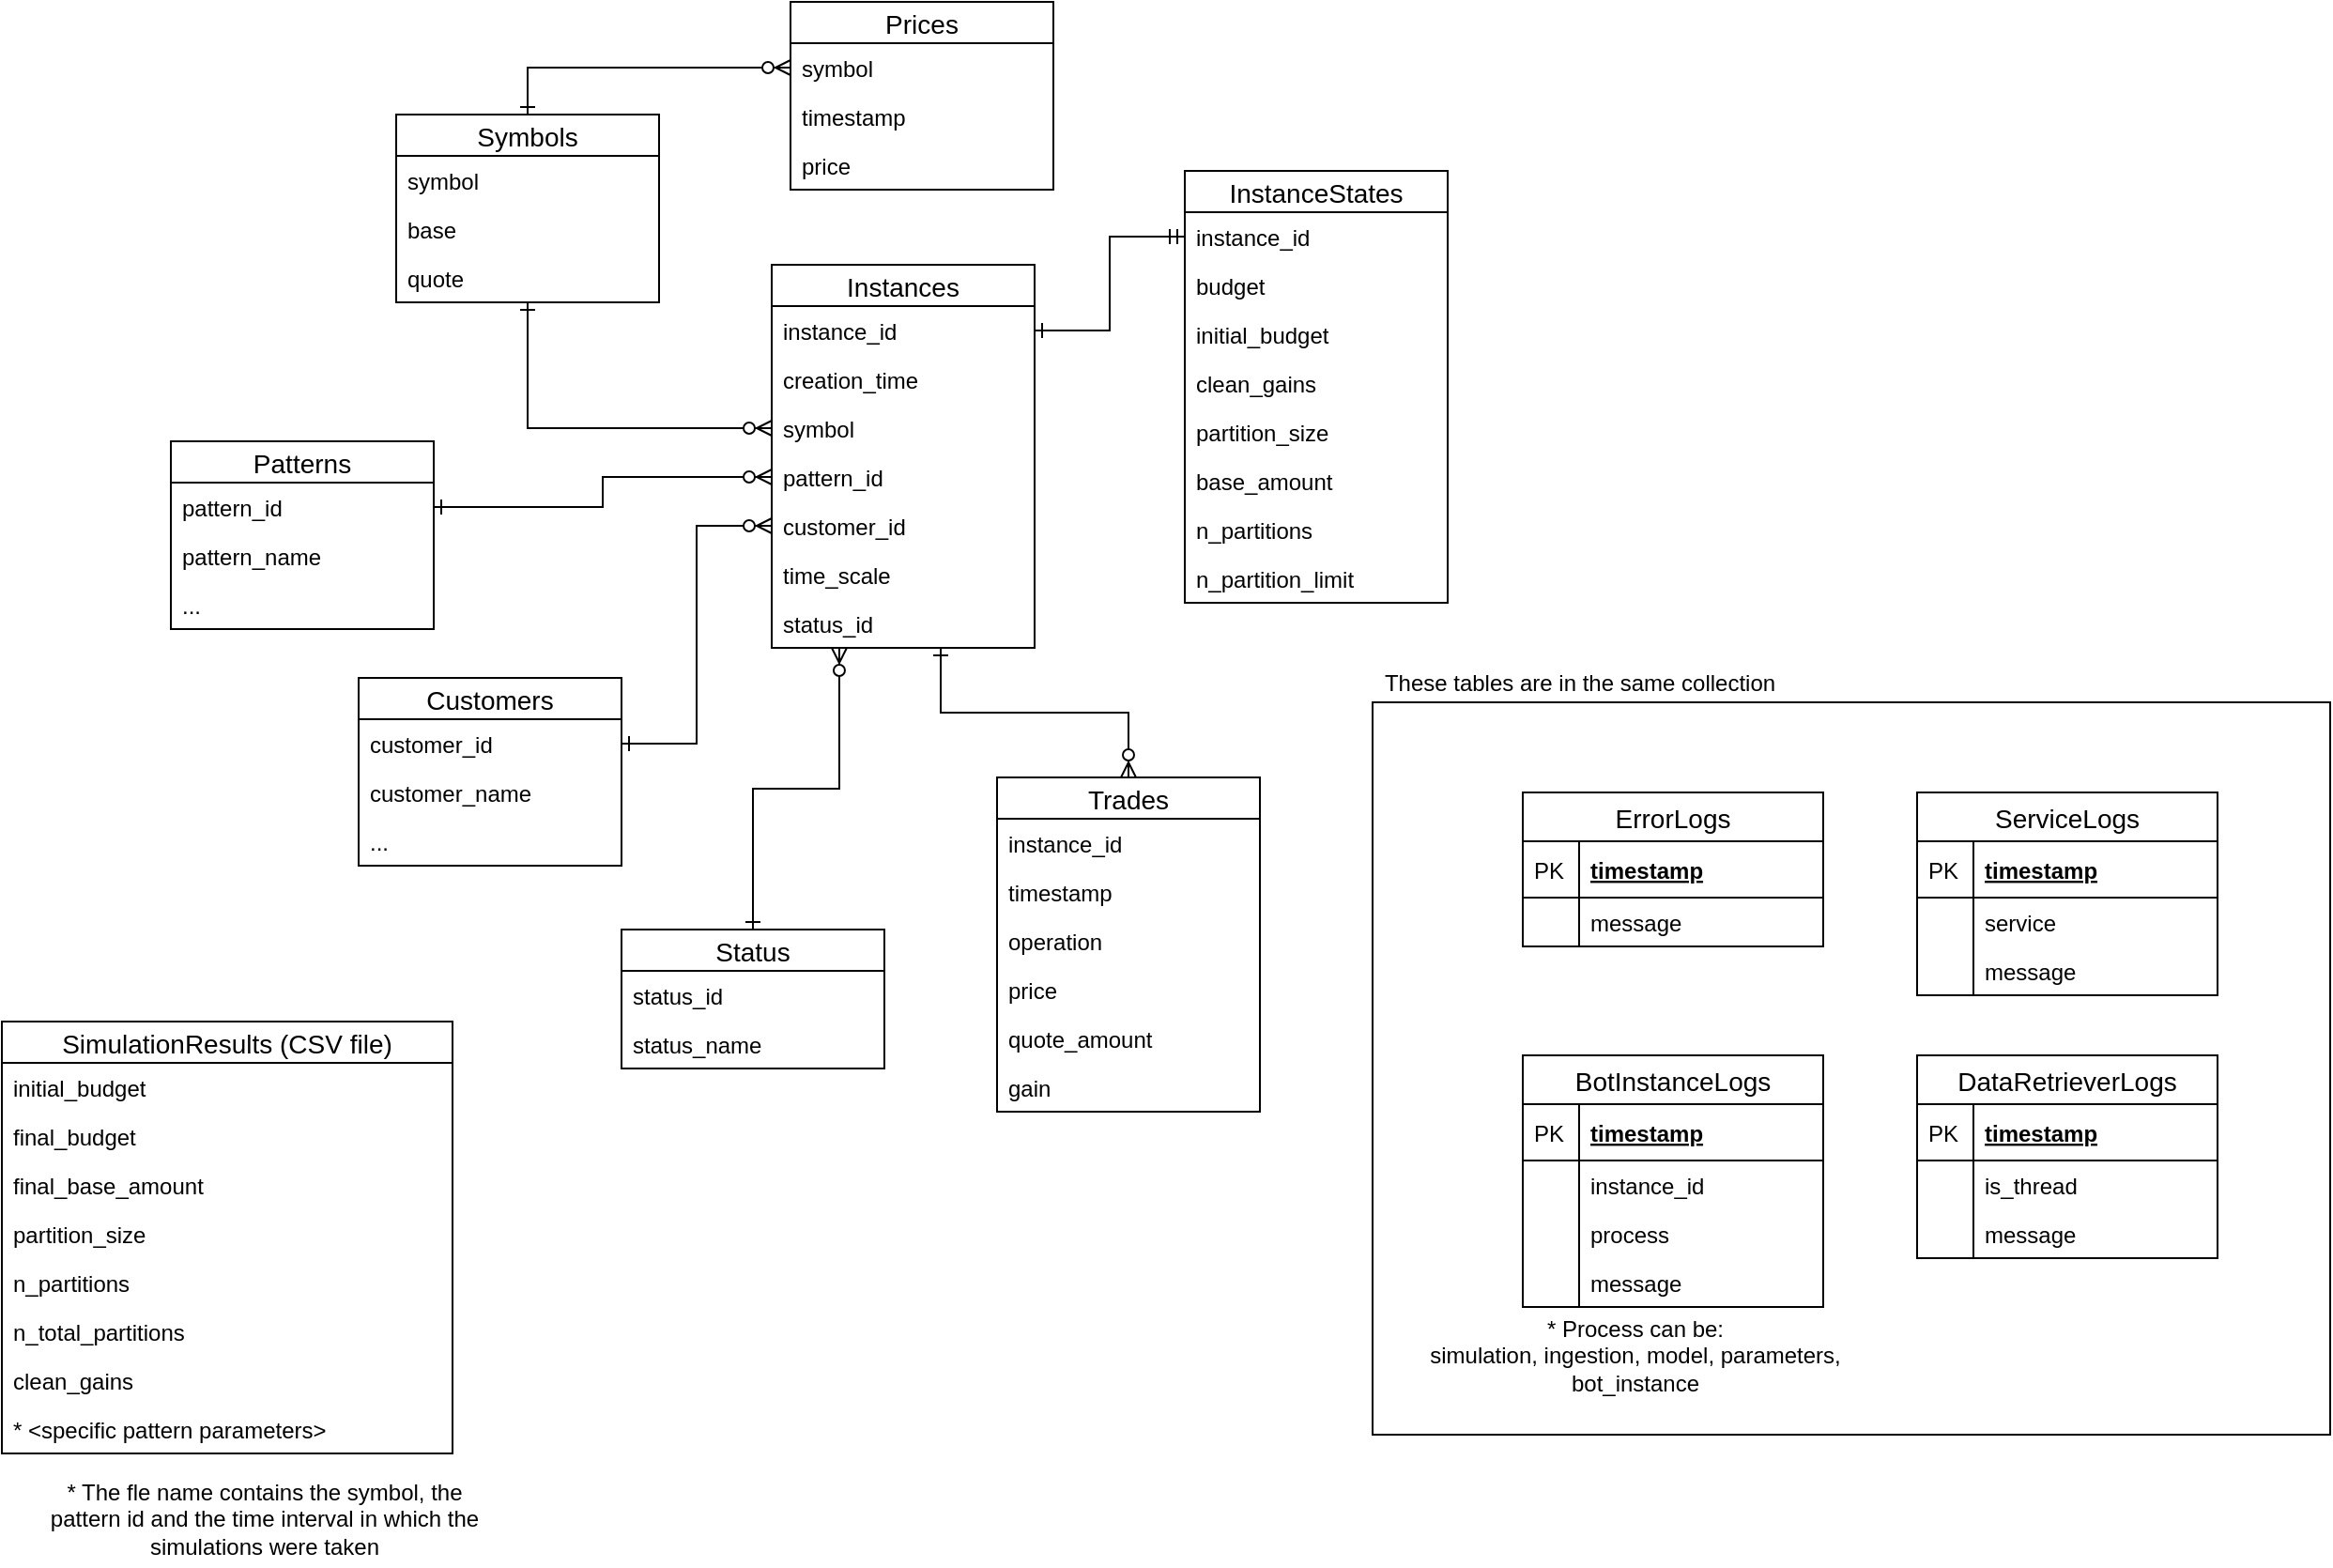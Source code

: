 <mxfile version="12.9.13" type="device"><diagram id="MRao493QQtBo1-U2SuVf" name="Page-1"><mxGraphModel dx="1086" dy="806" grid="1" gridSize="10" guides="1" tooltips="1" connect="1" arrows="1" fold="1" page="1" pageScale="1" pageWidth="827" pageHeight="1169" math="0" shadow="0"><root><mxCell id="0"/><mxCell id="1" parent="0"/><mxCell id="9JwaL9RkqWCX-NxQRg3A-47" style="edgeStyle=orthogonalEdgeStyle;rounded=0;orthogonalLoop=1;jettySize=auto;html=1;entryX=0;entryY=0.5;entryDx=0;entryDy=0;startArrow=ERone;startFill=0;endArrow=ERzeroToMany;endFill=1;exitX=1;exitY=0.5;exitDx=0;exitDy=0;" parent="1" source="mFI6Au0aDDGZjWr_OVcb-8" target="9JwaL9RkqWCX-NxQRg3A-31" edge="1"><mxGeometry relative="1" as="geometry"><mxPoint x="250" y="287" as="sourcePoint"/></mxGeometry></mxCell><mxCell id="9JwaL9RkqWCX-NxQRg3A-42" style="edgeStyle=orthogonalEdgeStyle;rounded=0;orthogonalLoop=1;jettySize=auto;html=1;entryX=0;entryY=0.5;entryDx=0;entryDy=0;endArrow=ERzeroToMany;endFill=1;startArrow=ERone;startFill=0;" parent="1" source="9JwaL9RkqWCX-NxQRg3A-1" target="9JwaL9RkqWCX-NxQRg3A-6" edge="1"><mxGeometry relative="1" as="geometry"/></mxCell><mxCell id="9JwaL9RkqWCX-NxQRg3A-43" style="edgeStyle=orthogonalEdgeStyle;rounded=0;orthogonalLoop=1;jettySize=auto;html=1;entryX=0;entryY=0.5;entryDx=0;entryDy=0;startArrow=ERone;startFill=0;endArrow=ERzeroToMany;endFill=1;" parent="1" source="9JwaL9RkqWCX-NxQRg3A-1" target="9JwaL9RkqWCX-NxQRg3A-12" edge="1"><mxGeometry relative="1" as="geometry"/></mxCell><mxCell id="9JwaL9RkqWCX-NxQRg3A-45" style="edgeStyle=orthogonalEdgeStyle;rounded=0;orthogonalLoop=1;jettySize=auto;html=1;entryX=0.5;entryY=0;entryDx=0;entryDy=0;startArrow=ERone;startFill=0;endArrow=ERzeroToMany;endFill=1;exitX=0.643;exitY=1;exitDx=0;exitDy=0;exitPerimeter=0;" parent="1" source="lys4hT3tzWw-PE_fpGTU-1" target="9JwaL9RkqWCX-NxQRg3A-13" edge="1"><mxGeometry relative="1" as="geometry"/></mxCell><mxCell id="9JwaL9RkqWCX-NxQRg3A-44" style="edgeStyle=orthogonalEdgeStyle;rounded=0;orthogonalLoop=1;jettySize=auto;html=1;entryX=0;entryY=0.5;entryDx=0;entryDy=0;startArrow=ERone;startFill=0;endArrow=ERmandOne;endFill=0;" parent="1" source="9JwaL9RkqWCX-NxQRg3A-10" target="9JwaL9RkqWCX-NxQRg3A-22" edge="1"><mxGeometry relative="1" as="geometry"/></mxCell><mxCell id="9JwaL9RkqWCX-NxQRg3A-48" style="edgeStyle=orthogonalEdgeStyle;rounded=0;orthogonalLoop=1;jettySize=auto;html=1;exitX=1;exitY=0.5;exitDx=0;exitDy=0;entryX=0;entryY=0.5;entryDx=0;entryDy=0;startArrow=ERone;startFill=0;endArrow=ERzeroToMany;endFill=1;" parent="1" source="9JwaL9RkqWCX-NxQRg3A-18" target="9JwaL9RkqWCX-NxQRg3A-46" edge="1"><mxGeometry relative="1" as="geometry"/></mxCell><mxCell id="9JwaL9RkqWCX-NxQRg3A-1" value="Symbols" style="swimlane;fontStyle=0;childLayout=stackLayout;horizontal=1;startSize=22;horizontalStack=0;resizeParent=1;resizeParentMax=0;resizeLast=0;collapsible=1;marginBottom=0;align=center;fontSize=14;" parent="1" vertex="1"><mxGeometry x="230" y="77" width="140" height="100" as="geometry"/></mxCell><mxCell id="9JwaL9RkqWCX-NxQRg3A-2" value="symbol" style="text;strokeColor=none;fillColor=none;spacingLeft=4;spacingRight=4;overflow=hidden;rotatable=0;points=[[0,0.5],[1,0.5]];portConstraint=eastwest;fontSize=12;" parent="9JwaL9RkqWCX-NxQRg3A-1" vertex="1"><mxGeometry y="22" width="140" height="26" as="geometry"/></mxCell><mxCell id="9JwaL9RkqWCX-NxQRg3A-3" value="base" style="text;strokeColor=none;fillColor=none;spacingLeft=4;spacingRight=4;overflow=hidden;rotatable=0;points=[[0,0.5],[1,0.5]];portConstraint=eastwest;fontSize=12;" parent="9JwaL9RkqWCX-NxQRg3A-1" vertex="1"><mxGeometry y="48" width="140" height="26" as="geometry"/></mxCell><mxCell id="9JwaL9RkqWCX-NxQRg3A-4" value="quote" style="text;strokeColor=none;fillColor=none;spacingLeft=4;spacingRight=4;overflow=hidden;rotatable=0;points=[[0,0.5],[1,0.5]];portConstraint=eastwest;fontSize=12;" parent="9JwaL9RkqWCX-NxQRg3A-1" vertex="1"><mxGeometry y="74" width="140" height="26" as="geometry"/></mxCell><mxCell id="9JwaL9RkqWCX-NxQRg3A-21" value="InstanceStates" style="swimlane;fontStyle=0;childLayout=stackLayout;horizontal=1;startSize=22;horizontalStack=0;resizeParent=1;resizeParentMax=0;resizeLast=0;collapsible=1;marginBottom=0;align=center;fontSize=14;" parent="1" vertex="1"><mxGeometry x="650" y="107" width="140" height="230" as="geometry"/></mxCell><mxCell id="9JwaL9RkqWCX-NxQRg3A-22" value="instance_id" style="text;strokeColor=none;fillColor=none;spacingLeft=4;spacingRight=4;overflow=hidden;rotatable=0;points=[[0,0.5],[1,0.5]];portConstraint=eastwest;fontSize=12;" parent="9JwaL9RkqWCX-NxQRg3A-21" vertex="1"><mxGeometry y="22" width="140" height="26" as="geometry"/></mxCell><mxCell id="9JwaL9RkqWCX-NxQRg3A-23" value="budget" style="text;strokeColor=none;fillColor=none;spacingLeft=4;spacingRight=4;overflow=hidden;rotatable=0;points=[[0,0.5],[1,0.5]];portConstraint=eastwest;fontSize=12;" parent="9JwaL9RkqWCX-NxQRg3A-21" vertex="1"><mxGeometry y="48" width="140" height="26" as="geometry"/></mxCell><mxCell id="9JwaL9RkqWCX-NxQRg3A-24" value="initial_budget" style="text;strokeColor=none;fillColor=none;spacingLeft=4;spacingRight=4;overflow=hidden;rotatable=0;points=[[0,0.5],[1,0.5]];portConstraint=eastwest;fontSize=12;" parent="9JwaL9RkqWCX-NxQRg3A-21" vertex="1"><mxGeometry y="74" width="140" height="26" as="geometry"/></mxCell><mxCell id="9JwaL9RkqWCX-NxQRg3A-38" value="clean_gains" style="text;strokeColor=none;fillColor=none;spacingLeft=4;spacingRight=4;overflow=hidden;rotatable=0;points=[[0,0.5],[1,0.5]];portConstraint=eastwest;fontSize=12;" parent="9JwaL9RkqWCX-NxQRg3A-21" vertex="1"><mxGeometry y="100" width="140" height="26" as="geometry"/></mxCell><mxCell id="9JwaL9RkqWCX-NxQRg3A-39" value="partition_size" style="text;strokeColor=none;fillColor=none;spacingLeft=4;spacingRight=4;overflow=hidden;rotatable=0;points=[[0,0.5],[1,0.5]];portConstraint=eastwest;fontSize=12;" parent="9JwaL9RkqWCX-NxQRg3A-21" vertex="1"><mxGeometry y="126" width="140" height="26" as="geometry"/></mxCell><mxCell id="mFI6Au0aDDGZjWr_OVcb-4" value="base_amount" style="text;strokeColor=none;fillColor=none;spacingLeft=4;spacingRight=4;overflow=hidden;rotatable=0;points=[[0,0.5],[1,0.5]];portConstraint=eastwest;fontSize=12;" parent="9JwaL9RkqWCX-NxQRg3A-21" vertex="1"><mxGeometry y="152" width="140" height="26" as="geometry"/></mxCell><mxCell id="9JwaL9RkqWCX-NxQRg3A-40" value="n_partitions" style="text;strokeColor=none;fillColor=none;spacingLeft=4;spacingRight=4;overflow=hidden;rotatable=0;points=[[0,0.5],[1,0.5]];portConstraint=eastwest;fontSize=12;" parent="9JwaL9RkqWCX-NxQRg3A-21" vertex="1"><mxGeometry y="178" width="140" height="26" as="geometry"/></mxCell><mxCell id="mFI6Au0aDDGZjWr_OVcb-2" value="n_partition_limit" style="text;strokeColor=none;fillColor=none;spacingLeft=4;spacingRight=4;overflow=hidden;rotatable=0;points=[[0,0.5],[1,0.5]];portConstraint=eastwest;fontSize=12;" parent="9JwaL9RkqWCX-NxQRg3A-21" vertex="1"><mxGeometry y="204" width="140" height="26" as="geometry"/></mxCell><mxCell id="9JwaL9RkqWCX-NxQRg3A-5" value="Prices" style="swimlane;fontStyle=0;childLayout=stackLayout;horizontal=1;startSize=22;horizontalStack=0;resizeParent=1;resizeParentMax=0;resizeLast=0;collapsible=1;marginBottom=0;align=center;fontSize=14;" parent="1" vertex="1"><mxGeometry x="440" y="17" width="140" height="100" as="geometry"/></mxCell><mxCell id="9JwaL9RkqWCX-NxQRg3A-6" value="symbol" style="text;strokeColor=none;fillColor=none;spacingLeft=4;spacingRight=4;overflow=hidden;rotatable=0;points=[[0,0.5],[1,0.5]];portConstraint=eastwest;fontSize=12;" parent="9JwaL9RkqWCX-NxQRg3A-5" vertex="1"><mxGeometry y="22" width="140" height="26" as="geometry"/></mxCell><mxCell id="9JwaL9RkqWCX-NxQRg3A-7" value="timestamp" style="text;strokeColor=none;fillColor=none;spacingLeft=4;spacingRight=4;overflow=hidden;rotatable=0;points=[[0,0.5],[1,0.5]];portConstraint=eastwest;fontSize=12;" parent="9JwaL9RkqWCX-NxQRg3A-5" vertex="1"><mxGeometry y="48" width="140" height="26" as="geometry"/></mxCell><mxCell id="9JwaL9RkqWCX-NxQRg3A-8" value="price" style="text;strokeColor=none;fillColor=none;spacingLeft=4;spacingRight=4;overflow=hidden;rotatable=0;points=[[0,0.5],[1,0.5]];portConstraint=eastwest;fontSize=12;" parent="9JwaL9RkqWCX-NxQRg3A-5" vertex="1"><mxGeometry y="74" width="140" height="26" as="geometry"/></mxCell><mxCell id="mFI6Au0aDDGZjWr_OVcb-7" value="Patterns" style="swimlane;fontStyle=0;childLayout=stackLayout;horizontal=1;startSize=22;horizontalStack=0;resizeParent=1;resizeParentMax=0;resizeLast=0;collapsible=1;marginBottom=0;align=center;fontSize=14;" parent="1" vertex="1"><mxGeometry x="110" y="251" width="140" height="100" as="geometry"/></mxCell><mxCell id="mFI6Au0aDDGZjWr_OVcb-8" value="pattern_id" style="text;strokeColor=none;fillColor=none;spacingLeft=4;spacingRight=4;overflow=hidden;rotatable=0;points=[[0,0.5],[1,0.5]];portConstraint=eastwest;fontSize=12;" parent="mFI6Au0aDDGZjWr_OVcb-7" vertex="1"><mxGeometry y="22" width="140" height="26" as="geometry"/></mxCell><mxCell id="mFI6Au0aDDGZjWr_OVcb-11" value="pattern_name" style="text;strokeColor=none;fillColor=none;spacingLeft=4;spacingRight=4;overflow=hidden;rotatable=0;points=[[0,0.5],[1,0.5]];portConstraint=eastwest;fontSize=12;" parent="mFI6Au0aDDGZjWr_OVcb-7" vertex="1"><mxGeometry y="48" width="140" height="26" as="geometry"/></mxCell><mxCell id="mFI6Au0aDDGZjWr_OVcb-10" value="..." style="text;strokeColor=none;fillColor=none;spacingLeft=4;spacingRight=4;overflow=hidden;rotatable=0;points=[[0,0.5],[1,0.5]];portConstraint=eastwest;fontSize=12;" parent="mFI6Au0aDDGZjWr_OVcb-7" vertex="1"><mxGeometry y="74" width="140" height="26" as="geometry"/></mxCell><mxCell id="9JwaL9RkqWCX-NxQRg3A-17" value="Customers" style="swimlane;fontStyle=0;childLayout=stackLayout;horizontal=1;startSize=22;horizontalStack=0;resizeParent=1;resizeParentMax=0;resizeLast=0;collapsible=1;marginBottom=0;align=center;fontSize=14;" parent="1" vertex="1"><mxGeometry x="210" y="377" width="140" height="100" as="geometry"/></mxCell><mxCell id="9JwaL9RkqWCX-NxQRg3A-18" value="customer_id" style="text;strokeColor=none;fillColor=none;spacingLeft=4;spacingRight=4;overflow=hidden;rotatable=0;points=[[0,0.5],[1,0.5]];portConstraint=eastwest;fontSize=12;" parent="9JwaL9RkqWCX-NxQRg3A-17" vertex="1"><mxGeometry y="22" width="140" height="26" as="geometry"/></mxCell><mxCell id="9JwaL9RkqWCX-NxQRg3A-19" value="customer_name" style="text;strokeColor=none;fillColor=none;spacingLeft=4;spacingRight=4;overflow=hidden;rotatable=0;points=[[0,0.5],[1,0.5]];portConstraint=eastwest;fontSize=12;" parent="9JwaL9RkqWCX-NxQRg3A-17" vertex="1"><mxGeometry y="48" width="140" height="26" as="geometry"/></mxCell><mxCell id="mFI6Au0aDDGZjWr_OVcb-6" value="..." style="text;strokeColor=none;fillColor=none;spacingLeft=4;spacingRight=4;overflow=hidden;rotatable=0;points=[[0,0.5],[1,0.5]];portConstraint=eastwest;fontSize=12;" parent="9JwaL9RkqWCX-NxQRg3A-17" vertex="1"><mxGeometry y="74" width="140" height="26" as="geometry"/></mxCell><mxCell id="9JwaL9RkqWCX-NxQRg3A-9" value="Instances" style="swimlane;fontStyle=0;childLayout=stackLayout;horizontal=1;startSize=22;horizontalStack=0;resizeParent=1;resizeParentMax=0;resizeLast=0;collapsible=1;marginBottom=0;align=center;fontSize=14;" parent="1" vertex="1"><mxGeometry x="430" y="157" width="140" height="204" as="geometry"/></mxCell><mxCell id="9JwaL9RkqWCX-NxQRg3A-10" value="instance_id" style="text;strokeColor=none;fillColor=none;spacingLeft=4;spacingRight=4;overflow=hidden;rotatable=0;points=[[0,0.5],[1,0.5]];portConstraint=eastwest;fontSize=12;" parent="9JwaL9RkqWCX-NxQRg3A-9" vertex="1"><mxGeometry y="22" width="140" height="26" as="geometry"/></mxCell><mxCell id="9JwaL9RkqWCX-NxQRg3A-11" value="creation_time" style="text;strokeColor=none;fillColor=none;spacingLeft=4;spacingRight=4;overflow=hidden;rotatable=0;points=[[0,0.5],[1,0.5]];portConstraint=eastwest;fontSize=12;" parent="9JwaL9RkqWCX-NxQRg3A-9" vertex="1"><mxGeometry y="48" width="140" height="26" as="geometry"/></mxCell><mxCell id="9JwaL9RkqWCX-NxQRg3A-12" value="symbol" style="text;strokeColor=none;fillColor=none;spacingLeft=4;spacingRight=4;overflow=hidden;rotatable=0;points=[[0,0.5],[1,0.5]];portConstraint=eastwest;fontSize=12;" parent="9JwaL9RkqWCX-NxQRg3A-9" vertex="1"><mxGeometry y="74" width="140" height="26" as="geometry"/></mxCell><mxCell id="9JwaL9RkqWCX-NxQRg3A-31" value="pattern_id" style="text;strokeColor=none;fillColor=none;spacingLeft=4;spacingRight=4;overflow=hidden;rotatable=0;points=[[0,0.5],[1,0.5]];portConstraint=eastwest;fontSize=12;" parent="9JwaL9RkqWCX-NxQRg3A-9" vertex="1"><mxGeometry y="100" width="140" height="26" as="geometry"/></mxCell><mxCell id="9JwaL9RkqWCX-NxQRg3A-46" value="customer_id" style="text;strokeColor=none;fillColor=none;spacingLeft=4;spacingRight=4;overflow=hidden;rotatable=0;points=[[0,0.5],[1,0.5]];portConstraint=eastwest;fontSize=12;" parent="9JwaL9RkqWCX-NxQRg3A-9" vertex="1"><mxGeometry y="126" width="140" height="26" as="geometry"/></mxCell><mxCell id="mFI6Au0aDDGZjWr_OVcb-5" value="time_scale" style="text;strokeColor=none;fillColor=none;spacingLeft=4;spacingRight=4;overflow=hidden;rotatable=0;points=[[0,0.5],[1,0.5]];portConstraint=eastwest;fontSize=12;" parent="9JwaL9RkqWCX-NxQRg3A-9" vertex="1"><mxGeometry y="152" width="140" height="26" as="geometry"/></mxCell><mxCell id="lys4hT3tzWw-PE_fpGTU-1" value="status_id" style="text;strokeColor=none;fillColor=none;spacingLeft=4;spacingRight=4;overflow=hidden;rotatable=0;points=[[0,0.5],[1,0.5]];portConstraint=eastwest;fontSize=12;" parent="9JwaL9RkqWCX-NxQRg3A-9" vertex="1"><mxGeometry y="178" width="140" height="26" as="geometry"/></mxCell><mxCell id="ZkXzqT_xe2Lx8vkRysBT-10" value="* The fle name contains the symbol, the pattern id and the time interval in which the simulations were taken" style="text;html=1;strokeColor=none;fillColor=none;align=center;verticalAlign=middle;whiteSpace=wrap;rounded=0;" parent="1" vertex="1"><mxGeometry x="40" y="800" width="240" height="50" as="geometry"/></mxCell><mxCell id="A2aZJPdpaernvv2htxa1-29" value="* Process can be:&lt;br&gt;simulation, ingestion, model, parameters, bot_instance" style="text;html=1;strokeColor=none;fillColor=none;align=center;verticalAlign=middle;whiteSpace=wrap;rounded=0;" parent="1" vertex="1"><mxGeometry x="760" y="718" width="260" height="40" as="geometry"/></mxCell><mxCell id="A2aZJPdpaernvv2htxa1-30" value="" style="rounded=0;whiteSpace=wrap;html=1;fillColor=none;" parent="1" vertex="1"><mxGeometry x="750" y="390" width="510" height="390" as="geometry"/></mxCell><mxCell id="A2aZJPdpaernvv2htxa1-31" value="These tables are in the same collection" style="text;html=1;align=center;verticalAlign=middle;resizable=0;points=[];autosize=1;" parent="1" vertex="1"><mxGeometry x="750" y="370" width="220" height="20" as="geometry"/></mxCell><mxCell id="A2aZJPdpaernvv2htxa1-1" value="ErrorLogs" style="swimlane;fontStyle=0;childLayout=stackLayout;horizontal=1;startSize=26;horizontalStack=0;resizeParent=1;resizeParentMax=0;resizeLast=0;collapsible=1;marginBottom=0;align=center;fontSize=14;" parent="1" vertex="1"><mxGeometry x="830" y="438" width="160" height="82" as="geometry"/></mxCell><mxCell id="A2aZJPdpaernvv2htxa1-2" value="timestamp" style="shape=partialRectangle;top=0;left=0;right=0;bottom=1;align=left;verticalAlign=middle;fillColor=none;spacingLeft=34;spacingRight=4;overflow=hidden;rotatable=0;points=[[0,0.5],[1,0.5]];portConstraint=eastwest;dropTarget=0;fontStyle=5;fontSize=12;" parent="A2aZJPdpaernvv2htxa1-1" vertex="1"><mxGeometry y="26" width="160" height="30" as="geometry"/></mxCell><mxCell id="A2aZJPdpaernvv2htxa1-3" value="PK" style="shape=partialRectangle;top=0;left=0;bottom=0;fillColor=none;align=left;verticalAlign=middle;spacingLeft=4;spacingRight=4;overflow=hidden;rotatable=0;points=[];portConstraint=eastwest;part=1;fontSize=12;" parent="A2aZJPdpaernvv2htxa1-2" vertex="1" connectable="0"><mxGeometry width="30" height="30" as="geometry"/></mxCell><mxCell id="A2aZJPdpaernvv2htxa1-4" value="message" style="shape=partialRectangle;top=0;left=0;right=0;bottom=0;align=left;verticalAlign=top;fillColor=none;spacingLeft=34;spacingRight=4;overflow=hidden;rotatable=0;points=[[0,0.5],[1,0.5]];portConstraint=eastwest;dropTarget=0;fontSize=12;" parent="A2aZJPdpaernvv2htxa1-1" vertex="1"><mxGeometry y="56" width="160" height="26" as="geometry"/></mxCell><mxCell id="A2aZJPdpaernvv2htxa1-5" value="" style="shape=partialRectangle;top=0;left=0;bottom=0;fillColor=none;align=left;verticalAlign=top;spacingLeft=4;spacingRight=4;overflow=hidden;rotatable=0;points=[];portConstraint=eastwest;part=1;fontSize=12;" parent="A2aZJPdpaernvv2htxa1-4" vertex="1" connectable="0"><mxGeometry width="30" height="26" as="geometry"/></mxCell><mxCell id="A2aZJPdpaernvv2htxa1-6" value="ServiceLogs" style="swimlane;fontStyle=0;childLayout=stackLayout;horizontal=1;startSize=26;horizontalStack=0;resizeParent=1;resizeParentMax=0;resizeLast=0;collapsible=1;marginBottom=0;align=center;fontSize=14;" parent="1" vertex="1"><mxGeometry x="1040" y="438" width="160" height="108" as="geometry"/></mxCell><mxCell id="A2aZJPdpaernvv2htxa1-7" value="timestamp" style="shape=partialRectangle;top=0;left=0;right=0;bottom=1;align=left;verticalAlign=middle;fillColor=none;spacingLeft=34;spacingRight=4;overflow=hidden;rotatable=0;points=[[0,0.5],[1,0.5]];portConstraint=eastwest;dropTarget=0;fontStyle=5;fontSize=12;" parent="A2aZJPdpaernvv2htxa1-6" vertex="1"><mxGeometry y="26" width="160" height="30" as="geometry"/></mxCell><mxCell id="A2aZJPdpaernvv2htxa1-8" value="PK" style="shape=partialRectangle;top=0;left=0;bottom=0;fillColor=none;align=left;verticalAlign=middle;spacingLeft=4;spacingRight=4;overflow=hidden;rotatable=0;points=[];portConstraint=eastwest;part=1;fontSize=12;" parent="A2aZJPdpaernvv2htxa1-7" vertex="1" connectable="0"><mxGeometry width="30" height="30" as="geometry"/></mxCell><mxCell id="A2aZJPdpaernvv2htxa1-9" value="service" style="shape=partialRectangle;top=0;left=0;right=0;bottom=0;align=left;verticalAlign=top;fillColor=none;spacingLeft=34;spacingRight=4;overflow=hidden;rotatable=0;points=[[0,0.5],[1,0.5]];portConstraint=eastwest;dropTarget=0;fontSize=12;" parent="A2aZJPdpaernvv2htxa1-6" vertex="1"><mxGeometry y="56" width="160" height="26" as="geometry"/></mxCell><mxCell id="A2aZJPdpaernvv2htxa1-10" value="" style="shape=partialRectangle;top=0;left=0;bottom=0;fillColor=none;align=left;verticalAlign=top;spacingLeft=4;spacingRight=4;overflow=hidden;rotatable=0;points=[];portConstraint=eastwest;part=1;fontSize=12;" parent="A2aZJPdpaernvv2htxa1-9" vertex="1" connectable="0"><mxGeometry width="30" height="26" as="geometry"/></mxCell><mxCell id="A2aZJPdpaernvv2htxa1-11" value="message" style="shape=partialRectangle;top=0;left=0;right=0;bottom=0;align=left;verticalAlign=top;fillColor=none;spacingLeft=34;spacingRight=4;overflow=hidden;rotatable=0;points=[[0,0.5],[1,0.5]];portConstraint=eastwest;dropTarget=0;fontSize=12;" parent="A2aZJPdpaernvv2htxa1-6" vertex="1"><mxGeometry y="82" width="160" height="26" as="geometry"/></mxCell><mxCell id="A2aZJPdpaernvv2htxa1-12" value="" style="shape=partialRectangle;top=0;left=0;bottom=0;fillColor=none;align=left;verticalAlign=top;spacingLeft=4;spacingRight=4;overflow=hidden;rotatable=0;points=[];portConstraint=eastwest;part=1;fontSize=12;" parent="A2aZJPdpaernvv2htxa1-11" vertex="1" connectable="0"><mxGeometry width="30" height="26" as="geometry"/></mxCell><mxCell id="A2aZJPdpaernvv2htxa1-13" value="BotInstanceLogs" style="swimlane;fontStyle=0;childLayout=stackLayout;horizontal=1;startSize=26;horizontalStack=0;resizeParent=1;resizeParentMax=0;resizeLast=0;collapsible=1;marginBottom=0;align=center;fontSize=14;" parent="1" vertex="1"><mxGeometry x="830" y="578" width="160" height="134" as="geometry"/></mxCell><mxCell id="A2aZJPdpaernvv2htxa1-14" value="timestamp" style="shape=partialRectangle;top=0;left=0;right=0;bottom=1;align=left;verticalAlign=middle;fillColor=none;spacingLeft=34;spacingRight=4;overflow=hidden;rotatable=0;points=[[0,0.5],[1,0.5]];portConstraint=eastwest;dropTarget=0;fontStyle=5;fontSize=12;" parent="A2aZJPdpaernvv2htxa1-13" vertex="1"><mxGeometry y="26" width="160" height="30" as="geometry"/></mxCell><mxCell id="A2aZJPdpaernvv2htxa1-15" value="PK" style="shape=partialRectangle;top=0;left=0;bottom=0;fillColor=none;align=left;verticalAlign=middle;spacingLeft=4;spacingRight=4;overflow=hidden;rotatable=0;points=[];portConstraint=eastwest;part=1;fontSize=12;" parent="A2aZJPdpaernvv2htxa1-14" vertex="1" connectable="0"><mxGeometry width="30" height="30" as="geometry"/></mxCell><mxCell id="A2aZJPdpaernvv2htxa1-16" value="instance_id" style="shape=partialRectangle;top=0;left=0;right=0;bottom=0;align=left;verticalAlign=top;fillColor=none;spacingLeft=34;spacingRight=4;overflow=hidden;rotatable=0;points=[[0,0.5],[1,0.5]];portConstraint=eastwest;dropTarget=0;fontSize=12;" parent="A2aZJPdpaernvv2htxa1-13" vertex="1"><mxGeometry y="56" width="160" height="26" as="geometry"/></mxCell><mxCell id="A2aZJPdpaernvv2htxa1-17" value="" style="shape=partialRectangle;top=0;left=0;bottom=0;fillColor=none;align=left;verticalAlign=top;spacingLeft=4;spacingRight=4;overflow=hidden;rotatable=0;points=[];portConstraint=eastwest;part=1;fontSize=12;" parent="A2aZJPdpaernvv2htxa1-16" vertex="1" connectable="0"><mxGeometry width="30" height="26" as="geometry"/></mxCell><mxCell id="A2aZJPdpaernvv2htxa1-18" value="process" style="shape=partialRectangle;top=0;left=0;right=0;bottom=0;align=left;verticalAlign=top;fillColor=none;spacingLeft=34;spacingRight=4;overflow=hidden;rotatable=0;points=[[0,0.5],[1,0.5]];portConstraint=eastwest;dropTarget=0;fontSize=12;" parent="A2aZJPdpaernvv2htxa1-13" vertex="1"><mxGeometry y="82" width="160" height="26" as="geometry"/></mxCell><mxCell id="A2aZJPdpaernvv2htxa1-19" value="" style="shape=partialRectangle;top=0;left=0;bottom=0;fillColor=none;align=left;verticalAlign=top;spacingLeft=4;spacingRight=4;overflow=hidden;rotatable=0;points=[];portConstraint=eastwest;part=1;fontSize=12;" parent="A2aZJPdpaernvv2htxa1-18" vertex="1" connectable="0"><mxGeometry width="30" height="26" as="geometry"/></mxCell><mxCell id="A2aZJPdpaernvv2htxa1-20" value="message" style="shape=partialRectangle;top=0;left=0;right=0;bottom=0;align=left;verticalAlign=top;fillColor=none;spacingLeft=34;spacingRight=4;overflow=hidden;rotatable=0;points=[[0,0.5],[1,0.5]];portConstraint=eastwest;dropTarget=0;fontSize=12;" parent="A2aZJPdpaernvv2htxa1-13" vertex="1"><mxGeometry y="108" width="160" height="26" as="geometry"/></mxCell><mxCell id="A2aZJPdpaernvv2htxa1-21" value="" style="shape=partialRectangle;top=0;left=0;bottom=0;fillColor=none;align=left;verticalAlign=top;spacingLeft=4;spacingRight=4;overflow=hidden;rotatable=0;points=[];portConstraint=eastwest;part=1;fontSize=12;" parent="A2aZJPdpaernvv2htxa1-20" vertex="1" connectable="0"><mxGeometry width="30" height="26" as="geometry"/></mxCell><mxCell id="A2aZJPdpaernvv2htxa1-22" value="DataRetrieverLogs" style="swimlane;fontStyle=0;childLayout=stackLayout;horizontal=1;startSize=26;horizontalStack=0;resizeParent=1;resizeParentMax=0;resizeLast=0;collapsible=1;marginBottom=0;align=center;fontSize=14;" parent="1" vertex="1"><mxGeometry x="1040" y="578" width="160" height="108" as="geometry"/></mxCell><mxCell id="A2aZJPdpaernvv2htxa1-23" value="timestamp" style="shape=partialRectangle;top=0;left=0;right=0;bottom=1;align=left;verticalAlign=middle;fillColor=none;spacingLeft=34;spacingRight=4;overflow=hidden;rotatable=0;points=[[0,0.5],[1,0.5]];portConstraint=eastwest;dropTarget=0;fontStyle=5;fontSize=12;" parent="A2aZJPdpaernvv2htxa1-22" vertex="1"><mxGeometry y="26" width="160" height="30" as="geometry"/></mxCell><mxCell id="A2aZJPdpaernvv2htxa1-24" value="PK" style="shape=partialRectangle;top=0;left=0;bottom=0;fillColor=none;align=left;verticalAlign=middle;spacingLeft=4;spacingRight=4;overflow=hidden;rotatable=0;points=[];portConstraint=eastwest;part=1;fontSize=12;" parent="A2aZJPdpaernvv2htxa1-23" vertex="1" connectable="0"><mxGeometry width="30" height="30" as="geometry"/></mxCell><mxCell id="A2aZJPdpaernvv2htxa1-25" value="is_thread" style="shape=partialRectangle;top=0;left=0;right=0;bottom=0;align=left;verticalAlign=top;fillColor=none;spacingLeft=34;spacingRight=4;overflow=hidden;rotatable=0;points=[[0,0.5],[1,0.5]];portConstraint=eastwest;dropTarget=0;fontSize=12;" parent="A2aZJPdpaernvv2htxa1-22" vertex="1"><mxGeometry y="56" width="160" height="26" as="geometry"/></mxCell><mxCell id="A2aZJPdpaernvv2htxa1-26" value="" style="shape=partialRectangle;top=0;left=0;bottom=0;fillColor=none;align=left;verticalAlign=top;spacingLeft=4;spacingRight=4;overflow=hidden;rotatable=0;points=[];portConstraint=eastwest;part=1;fontSize=12;" parent="A2aZJPdpaernvv2htxa1-25" vertex="1" connectable="0"><mxGeometry width="30" height="26" as="geometry"/></mxCell><mxCell id="A2aZJPdpaernvv2htxa1-27" value="message" style="shape=partialRectangle;top=0;left=0;right=0;bottom=0;align=left;verticalAlign=top;fillColor=none;spacingLeft=34;spacingRight=4;overflow=hidden;rotatable=0;points=[[0,0.5],[1,0.5]];portConstraint=eastwest;dropTarget=0;fontSize=12;" parent="A2aZJPdpaernvv2htxa1-22" vertex="1"><mxGeometry y="82" width="160" height="26" as="geometry"/></mxCell><mxCell id="A2aZJPdpaernvv2htxa1-28" value="" style="shape=partialRectangle;top=0;left=0;bottom=0;fillColor=none;align=left;verticalAlign=top;spacingLeft=4;spacingRight=4;overflow=hidden;rotatable=0;points=[];portConstraint=eastwest;part=1;fontSize=12;" parent="A2aZJPdpaernvv2htxa1-27" vertex="1" connectable="0"><mxGeometry width="30" height="26" as="geometry"/></mxCell><mxCell id="ZkXzqT_xe2Lx8vkRysBT-1" value="SimulationResults (CSV file)" style="swimlane;fontStyle=0;childLayout=stackLayout;horizontal=1;startSize=22;horizontalStack=0;resizeParent=1;resizeParentMax=0;resizeLast=0;collapsible=1;marginBottom=0;align=center;fontSize=14;" parent="1" vertex="1"><mxGeometry x="20" y="560" width="240" height="230" as="geometry"/></mxCell><mxCell id="ZkXzqT_xe2Lx8vkRysBT-5" value="initial_budget" style="text;strokeColor=none;fillColor=none;spacingLeft=4;spacingRight=4;overflow=hidden;rotatable=0;points=[[0,0.5],[1,0.5]];portConstraint=eastwest;fontSize=12;" parent="ZkXzqT_xe2Lx8vkRysBT-1" vertex="1"><mxGeometry y="22" width="240" height="26" as="geometry"/></mxCell><mxCell id="ZkXzqT_xe2Lx8vkRysBT-6" value="final_budget" style="text;strokeColor=none;fillColor=none;spacingLeft=4;spacingRight=4;overflow=hidden;rotatable=0;points=[[0,0.5],[1,0.5]];portConstraint=eastwest;fontSize=12;" parent="ZkXzqT_xe2Lx8vkRysBT-1" vertex="1"><mxGeometry y="48" width="240" height="26" as="geometry"/></mxCell><mxCell id="ZkXzqT_xe2Lx8vkRysBT-11" value="final_base_amount" style="text;strokeColor=none;fillColor=none;spacingLeft=4;spacingRight=4;overflow=hidden;rotatable=0;points=[[0,0.5],[1,0.5]];portConstraint=eastwest;fontSize=12;" parent="ZkXzqT_xe2Lx8vkRysBT-1" vertex="1"><mxGeometry y="74" width="240" height="26" as="geometry"/></mxCell><mxCell id="ZkXzqT_xe2Lx8vkRysBT-9" value="partition_size" style="text;strokeColor=none;fillColor=none;spacingLeft=4;spacingRight=4;overflow=hidden;rotatable=0;points=[[0,0.5],[1,0.5]];portConstraint=eastwest;fontSize=12;" parent="ZkXzqT_xe2Lx8vkRysBT-1" vertex="1"><mxGeometry y="100" width="240" height="26" as="geometry"/></mxCell><mxCell id="ZkXzqT_xe2Lx8vkRysBT-12" value="n_partitions" style="text;strokeColor=none;fillColor=none;spacingLeft=4;spacingRight=4;overflow=hidden;rotatable=0;points=[[0,0.5],[1,0.5]];portConstraint=eastwest;fontSize=12;" parent="ZkXzqT_xe2Lx8vkRysBT-1" vertex="1"><mxGeometry y="126" width="240" height="26" as="geometry"/></mxCell><mxCell id="ZkXzqT_xe2Lx8vkRysBT-13" value="n_total_partitions" style="text;strokeColor=none;fillColor=none;spacingLeft=4;spacingRight=4;overflow=hidden;rotatable=0;points=[[0,0.5],[1,0.5]];portConstraint=eastwest;fontSize=12;" parent="ZkXzqT_xe2Lx8vkRysBT-1" vertex="1"><mxGeometry y="152" width="240" height="26" as="geometry"/></mxCell><mxCell id="ZkXzqT_xe2Lx8vkRysBT-7" value="clean_gains" style="text;strokeColor=none;fillColor=none;spacingLeft=4;spacingRight=4;overflow=hidden;rotatable=0;points=[[0,0.5],[1,0.5]];portConstraint=eastwest;fontSize=12;" parent="ZkXzqT_xe2Lx8vkRysBT-1" vertex="1"><mxGeometry y="178" width="240" height="26" as="geometry"/></mxCell><mxCell id="ZkXzqT_xe2Lx8vkRysBT-14" value="* &lt;specific pattern parameters&gt;" style="text;strokeColor=none;fillColor=none;spacingLeft=4;spacingRight=4;overflow=hidden;rotatable=0;points=[[0,0.5],[1,0.5]];portConstraint=eastwest;fontSize=12;" parent="ZkXzqT_xe2Lx8vkRysBT-1" vertex="1"><mxGeometry y="204" width="240" height="26" as="geometry"/></mxCell><mxCell id="pWxeJxkPEp74ZY89OE3c-5" style="edgeStyle=orthogonalEdgeStyle;rounded=0;orthogonalLoop=1;jettySize=auto;html=1;entryX=0.257;entryY=1;entryDx=0;entryDy=0;entryPerimeter=0;startArrow=ERone;startFill=0;endArrow=ERzeroToMany;endFill=1;" parent="1" source="pWxeJxkPEp74ZY89OE3c-1" target="lys4hT3tzWw-PE_fpGTU-1" edge="1"><mxGeometry relative="1" as="geometry"/></mxCell><mxCell id="9JwaL9RkqWCX-NxQRg3A-13" value="Trades" style="swimlane;fontStyle=0;childLayout=stackLayout;horizontal=1;startSize=22;horizontalStack=0;resizeParent=1;resizeParentMax=0;resizeLast=0;collapsible=1;marginBottom=0;align=center;fontSize=14;" parent="1" vertex="1"><mxGeometry x="550" y="430" width="140" height="178" as="geometry"/></mxCell><mxCell id="9JwaL9RkqWCX-NxQRg3A-14" value="instance_id" style="text;strokeColor=none;fillColor=none;spacingLeft=4;spacingRight=4;overflow=hidden;rotatable=0;points=[[0,0.5],[1,0.5]];portConstraint=eastwest;fontSize=12;" parent="9JwaL9RkqWCX-NxQRg3A-13" vertex="1"><mxGeometry y="22" width="140" height="26" as="geometry"/></mxCell><mxCell id="y5orVurZ6zNAJAvIuS9h-1" value="timestamp" style="text;strokeColor=none;fillColor=none;spacingLeft=4;spacingRight=4;overflow=hidden;rotatable=0;points=[[0,0.5],[1,0.5]];portConstraint=eastwest;fontSize=12;" parent="9JwaL9RkqWCX-NxQRg3A-13" vertex="1"><mxGeometry y="48" width="140" height="26" as="geometry"/></mxCell><mxCell id="9JwaL9RkqWCX-NxQRg3A-15" value="operation" style="text;strokeColor=none;fillColor=none;spacingLeft=4;spacingRight=4;overflow=hidden;rotatable=0;points=[[0,0.5],[1,0.5]];portConstraint=eastwest;fontSize=12;" parent="9JwaL9RkqWCX-NxQRg3A-13" vertex="1"><mxGeometry y="74" width="140" height="26" as="geometry"/></mxCell><mxCell id="9JwaL9RkqWCX-NxQRg3A-16" value="price" style="text;strokeColor=none;fillColor=none;spacingLeft=4;spacingRight=4;overflow=hidden;rotatable=0;points=[[0,0.5],[1,0.5]];portConstraint=eastwest;fontSize=12;" parent="9JwaL9RkqWCX-NxQRg3A-13" vertex="1"><mxGeometry y="100" width="140" height="26" as="geometry"/></mxCell><mxCell id="mFI6Au0aDDGZjWr_OVcb-3" value="quote_amount" style="text;strokeColor=none;fillColor=none;spacingLeft=4;spacingRight=4;overflow=hidden;rotatable=0;points=[[0,0.5],[1,0.5]];portConstraint=eastwest;fontSize=12;" parent="9JwaL9RkqWCX-NxQRg3A-13" vertex="1"><mxGeometry y="126" width="140" height="26" as="geometry"/></mxCell><mxCell id="9JwaL9RkqWCX-NxQRg3A-41" value="gain" style="text;strokeColor=none;fillColor=none;spacingLeft=4;spacingRight=4;overflow=hidden;rotatable=0;points=[[0,0.5],[1,0.5]];portConstraint=eastwest;fontSize=12;" parent="9JwaL9RkqWCX-NxQRg3A-13" vertex="1"><mxGeometry y="152" width="140" height="26" as="geometry"/></mxCell><mxCell id="pWxeJxkPEp74ZY89OE3c-1" value="Status" style="swimlane;fontStyle=0;childLayout=stackLayout;horizontal=1;startSize=22;horizontalStack=0;resizeParent=1;resizeParentMax=0;resizeLast=0;collapsible=1;marginBottom=0;align=center;fontSize=14;" parent="1" vertex="1"><mxGeometry x="350" y="511" width="140" height="74" as="geometry"/></mxCell><mxCell id="pWxeJxkPEp74ZY89OE3c-2" value="status_id" style="text;strokeColor=none;fillColor=none;spacingLeft=4;spacingRight=4;overflow=hidden;rotatable=0;points=[[0,0.5],[1,0.5]];portConstraint=eastwest;fontSize=12;" parent="pWxeJxkPEp74ZY89OE3c-1" vertex="1"><mxGeometry y="22" width="140" height="26" as="geometry"/></mxCell><mxCell id="pWxeJxkPEp74ZY89OE3c-3" value="status_name" style="text;strokeColor=none;fillColor=none;spacingLeft=4;spacingRight=4;overflow=hidden;rotatable=0;points=[[0,0.5],[1,0.5]];portConstraint=eastwest;fontSize=12;" parent="pWxeJxkPEp74ZY89OE3c-1" vertex="1"><mxGeometry y="48" width="140" height="26" as="geometry"/></mxCell></root></mxGraphModel></diagram></mxfile>